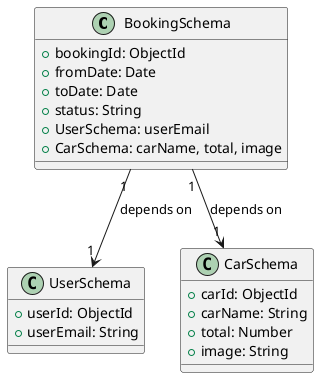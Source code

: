 @startuml
class BookingSchema {
  +bookingId: ObjectId
  +fromDate: Date
  +toDate: Date
  +status: String
  +UserSchema: userEmail
  +CarSchema: carName, total, image
}

class UserSchema {
  +userId: ObjectId
  +userEmail: String
}

class CarSchema {
  +carId: ObjectId
  +carName: String
  +total: Number
  +image: String
}

BookingSchema "1" --> "1" UserSchema: depends on
BookingSchema "1" --> "1" CarSchema: depends on
@enduml